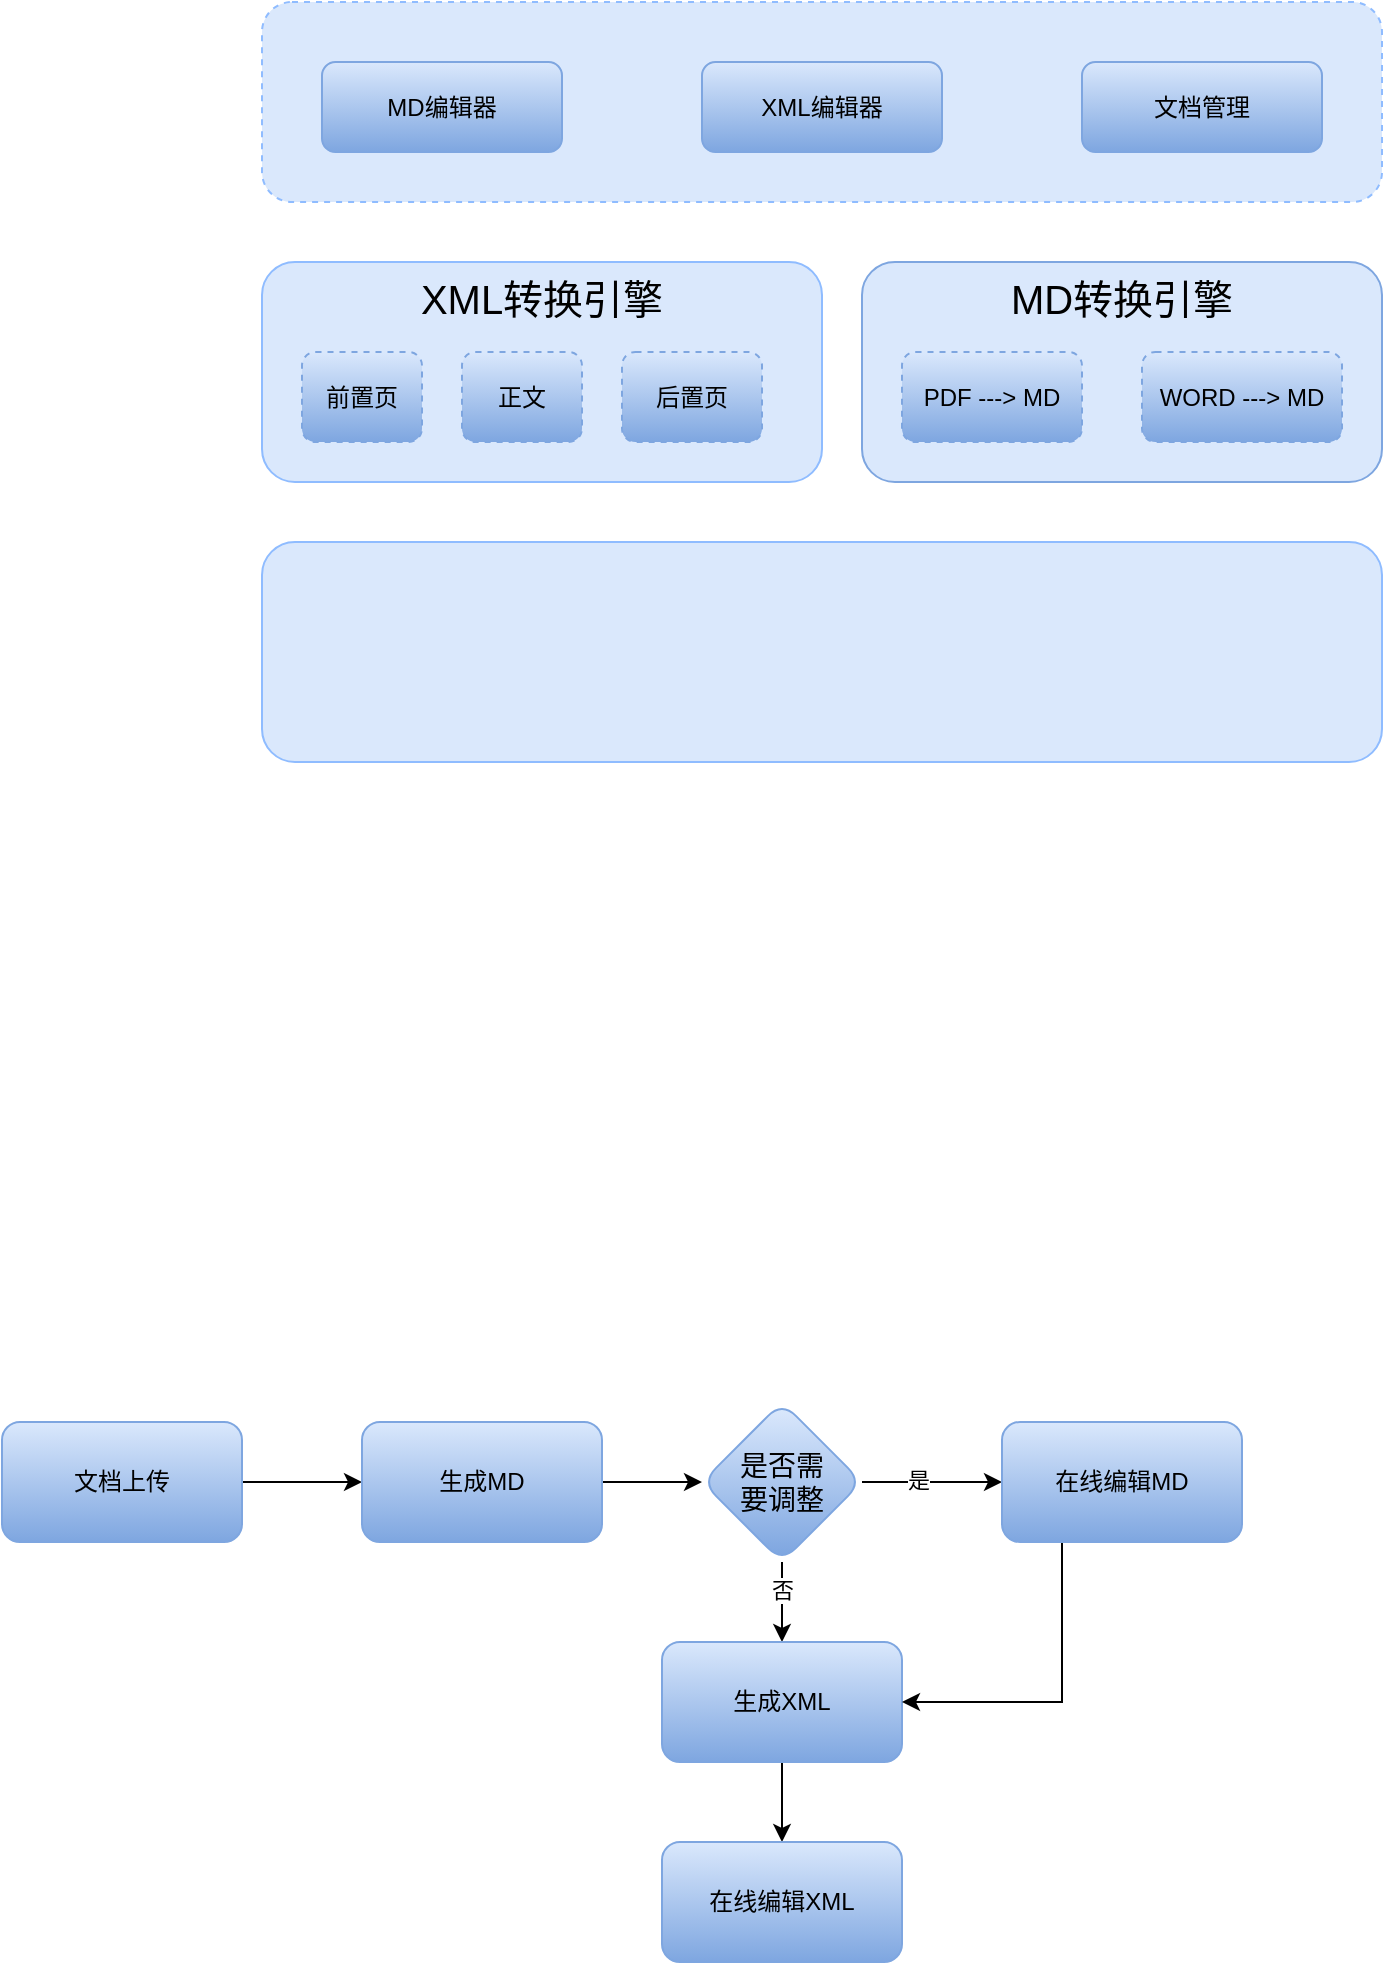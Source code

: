 <mxfile version="27.0.5">
  <diagram name="第 1 页" id="yGKkY3IXAtz0xJvJZ0hB">
    <mxGraphModel dx="2239" dy="763" grid="1" gridSize="10" guides="1" tooltips="1" connect="1" arrows="1" fold="1" page="1" pageScale="1" pageWidth="827" pageHeight="1169" math="0" shadow="0">
      <root>
        <mxCell id="0" />
        <mxCell id="1" parent="0" />
        <mxCell id="R5hmWRW45EeVHVbpmFVQ-31" value="" style="rounded=1;whiteSpace=wrap;html=1;verticalAlign=top;fontSize=20;fillColor=#dae8fc;strokeColor=#8FBCFF;dashed=1;" parent="1" vertex="1">
          <mxGeometry x="120" y="150" width="560" height="100" as="geometry" />
        </mxCell>
        <mxCell id="R5hmWRW45EeVHVbpmFVQ-2" value="MD编辑器" style="rounded=1;whiteSpace=wrap;html=1;fillColor=#dae8fc;gradientColor=#7ea6e0;strokeColor=#7EA6E0;" parent="1" vertex="1">
          <mxGeometry x="150" y="180" width="120" height="45" as="geometry" />
        </mxCell>
        <mxCell id="R5hmWRW45EeVHVbpmFVQ-3" value="XML编辑器" style="rounded=1;whiteSpace=wrap;html=1;fillColor=#dae8fc;gradientColor=#7ea6e0;strokeColor=#7EA6E0;" parent="1" vertex="1">
          <mxGeometry x="340" y="180" width="120" height="45" as="geometry" />
        </mxCell>
        <mxCell id="R5hmWRW45EeVHVbpmFVQ-4" value="MD转换引擎" style="rounded=1;whiteSpace=wrap;html=1;verticalAlign=top;fontSize=20;fillColor=#dae8fc;strokeColor=#7EA6E0;" parent="1" vertex="1">
          <mxGeometry x="420" y="280" width="260" height="110" as="geometry" />
        </mxCell>
        <mxCell id="R5hmWRW45EeVHVbpmFVQ-5" value="PDF ---&amp;gt; MD" style="rounded=1;whiteSpace=wrap;html=1;fillColor=#dae8fc;strokeColor=#7EA6E0;gradientColor=#7ea6e0;dashed=1;" parent="1" vertex="1">
          <mxGeometry x="440" y="325" width="90" height="45" as="geometry" />
        </mxCell>
        <mxCell id="R5hmWRW45EeVHVbpmFVQ-6" value="WORD ---&amp;gt; MD" style="rounded=1;whiteSpace=wrap;html=1;fillColor=#dae8fc;gradientColor=#7ea6e0;strokeColor=#7EA6E0;dashed=1;" parent="1" vertex="1">
          <mxGeometry x="560" y="325" width="100" height="45" as="geometry" />
        </mxCell>
        <mxCell id="R5hmWRW45EeVHVbpmFVQ-8" value="文档管理" style="rounded=1;whiteSpace=wrap;html=1;fillColor=#dae8fc;gradientColor=#7ea6e0;strokeColor=#7EA6E0;" parent="1" vertex="1">
          <mxGeometry x="530" y="180" width="120" height="45" as="geometry" />
        </mxCell>
        <mxCell id="R5hmWRW45EeVHVbpmFVQ-9" value="XML转换引擎" style="rounded=1;whiteSpace=wrap;html=1;verticalAlign=top;fontSize=20;fillColor=#dae8fc;strokeColor=#8FBCFF;" parent="1" vertex="1">
          <mxGeometry x="120" y="280" width="280" height="110" as="geometry" />
        </mxCell>
        <mxCell id="R5hmWRW45EeVHVbpmFVQ-10" value="前置页" style="rounded=1;whiteSpace=wrap;html=1;fillColor=#dae8fc;strokeColor=#7EA6E0;gradientColor=#7ea6e0;dashed=1;" parent="1" vertex="1">
          <mxGeometry x="140" y="325" width="60" height="45" as="geometry" />
        </mxCell>
        <mxCell id="R5hmWRW45EeVHVbpmFVQ-11" value="正文" style="rounded=1;whiteSpace=wrap;html=1;fillColor=#dae8fc;strokeColor=#7EA6E0;gradientColor=#7ea6e0;dashed=1;" parent="1" vertex="1">
          <mxGeometry x="220" y="325" width="60" height="45" as="geometry" />
        </mxCell>
        <mxCell id="R5hmWRW45EeVHVbpmFVQ-12" value="后置页" style="rounded=1;whiteSpace=wrap;html=1;fillColor=#dae8fc;strokeColor=#7EA6E0;gradientColor=#7ea6e0;dashed=1;" parent="1" vertex="1">
          <mxGeometry x="300" y="325" width="70" height="45" as="geometry" />
        </mxCell>
        <mxCell id="R5hmWRW45EeVHVbpmFVQ-16" value="" style="edgeStyle=orthogonalEdgeStyle;rounded=0;orthogonalLoop=1;jettySize=auto;html=1;" parent="1" source="R5hmWRW45EeVHVbpmFVQ-14" target="R5hmWRW45EeVHVbpmFVQ-15" edge="1">
          <mxGeometry relative="1" as="geometry" />
        </mxCell>
        <mxCell id="R5hmWRW45EeVHVbpmFVQ-14" value="文档上传" style="rounded=1;whiteSpace=wrap;html=1;fillColor=#dae8fc;gradientColor=#7ea6e0;strokeColor=#7EA6E0;" parent="1" vertex="1">
          <mxGeometry x="-10" y="860" width="120" height="60" as="geometry" />
        </mxCell>
        <mxCell id="R5hmWRW45EeVHVbpmFVQ-21" value="" style="edgeStyle=orthogonalEdgeStyle;rounded=0;orthogonalLoop=1;jettySize=auto;html=1;" parent="1" source="R5hmWRW45EeVHVbpmFVQ-15" target="R5hmWRW45EeVHVbpmFVQ-20" edge="1">
          <mxGeometry relative="1" as="geometry" />
        </mxCell>
        <mxCell id="R5hmWRW45EeVHVbpmFVQ-15" value="生成MD" style="rounded=1;whiteSpace=wrap;html=1;fillColor=#dae8fc;gradientColor=#7ea6e0;strokeColor=#7EA6E0;" parent="1" vertex="1">
          <mxGeometry x="170" y="860" width="120" height="60" as="geometry" />
        </mxCell>
        <mxCell id="R5hmWRW45EeVHVbpmFVQ-23" value="" style="edgeStyle=orthogonalEdgeStyle;rounded=0;orthogonalLoop=1;jettySize=auto;html=1;" parent="1" source="R5hmWRW45EeVHVbpmFVQ-20" target="R5hmWRW45EeVHVbpmFVQ-22" edge="1">
          <mxGeometry relative="1" as="geometry" />
        </mxCell>
        <mxCell id="R5hmWRW45EeVHVbpmFVQ-24" value="否" style="edgeLabel;html=1;align=center;verticalAlign=middle;resizable=0;points=[];" parent="R5hmWRW45EeVHVbpmFVQ-23" vertex="1" connectable="0">
          <mxGeometry x="-0.311" y="-4" relative="1" as="geometry">
            <mxPoint x="4" as="offset" />
          </mxGeometry>
        </mxCell>
        <mxCell id="R5hmWRW45EeVHVbpmFVQ-26" value="" style="edgeStyle=orthogonalEdgeStyle;rounded=0;orthogonalLoop=1;jettySize=auto;html=1;" parent="1" source="R5hmWRW45EeVHVbpmFVQ-20" target="R5hmWRW45EeVHVbpmFVQ-25" edge="1">
          <mxGeometry relative="1" as="geometry" />
        </mxCell>
        <mxCell id="R5hmWRW45EeVHVbpmFVQ-30" value="是" style="edgeLabel;html=1;align=center;verticalAlign=middle;resizable=0;points=[];" parent="R5hmWRW45EeVHVbpmFVQ-26" vertex="1" connectable="0">
          <mxGeometry x="-0.2" y="1" relative="1" as="geometry">
            <mxPoint as="offset" />
          </mxGeometry>
        </mxCell>
        <mxCell id="R5hmWRW45EeVHVbpmFVQ-20" value="&lt;font style=&quot;font-size: 14px;&quot;&gt;是否需&lt;/font&gt;&lt;div&gt;&lt;font style=&quot;font-size: 14px;&quot;&gt;要调整&lt;/font&gt;&lt;/div&gt;" style="rhombus;whiteSpace=wrap;html=1;fillColor=#dae8fc;strokeColor=#7EA6E0;rounded=1;gradientColor=#7ea6e0;" parent="1" vertex="1">
          <mxGeometry x="340" y="850" width="80" height="80" as="geometry" />
        </mxCell>
        <mxCell id="R5hmWRW45EeVHVbpmFVQ-29" value="" style="edgeStyle=orthogonalEdgeStyle;rounded=0;orthogonalLoop=1;jettySize=auto;html=1;" parent="1" source="R5hmWRW45EeVHVbpmFVQ-22" target="R5hmWRW45EeVHVbpmFVQ-28" edge="1">
          <mxGeometry relative="1" as="geometry" />
        </mxCell>
        <mxCell id="R5hmWRW45EeVHVbpmFVQ-22" value="生成XML" style="whiteSpace=wrap;html=1;fillColor=#dae8fc;strokeColor=#7EA6E0;rounded=1;gradientColor=#7ea6e0;" parent="1" vertex="1">
          <mxGeometry x="320" y="970" width="120" height="60" as="geometry" />
        </mxCell>
        <mxCell id="R5hmWRW45EeVHVbpmFVQ-27" style="edgeStyle=orthogonalEdgeStyle;rounded=0;orthogonalLoop=1;jettySize=auto;html=1;entryX=1;entryY=0.5;entryDx=0;entryDy=0;" parent="1" source="R5hmWRW45EeVHVbpmFVQ-25" target="R5hmWRW45EeVHVbpmFVQ-22" edge="1">
          <mxGeometry relative="1" as="geometry">
            <Array as="points">
              <mxPoint x="520" y="1000" />
            </Array>
          </mxGeometry>
        </mxCell>
        <mxCell id="R5hmWRW45EeVHVbpmFVQ-25" value="在线编辑MD" style="whiteSpace=wrap;html=1;fillColor=#dae8fc;strokeColor=#7EA6E0;rounded=1;gradientColor=#7ea6e0;" parent="1" vertex="1">
          <mxGeometry x="490" y="860" width="120" height="60" as="geometry" />
        </mxCell>
        <mxCell id="R5hmWRW45EeVHVbpmFVQ-28" value="在线编辑XML" style="whiteSpace=wrap;html=1;fillColor=#dae8fc;strokeColor=#7EA6E0;rounded=1;gradientColor=#7ea6e0;" parent="1" vertex="1">
          <mxGeometry x="320" y="1070" width="120" height="60" as="geometry" />
        </mxCell>
        <mxCell id="WJREl7AgF6O7S-IlNiL0-2" value="" style="rounded=1;whiteSpace=wrap;html=1;verticalAlign=top;fontSize=20;fillColor=#dae8fc;strokeColor=#8FBCFF;" vertex="1" parent="1">
          <mxGeometry x="120" y="420" width="560" height="110" as="geometry" />
        </mxCell>
      </root>
    </mxGraphModel>
  </diagram>
</mxfile>
